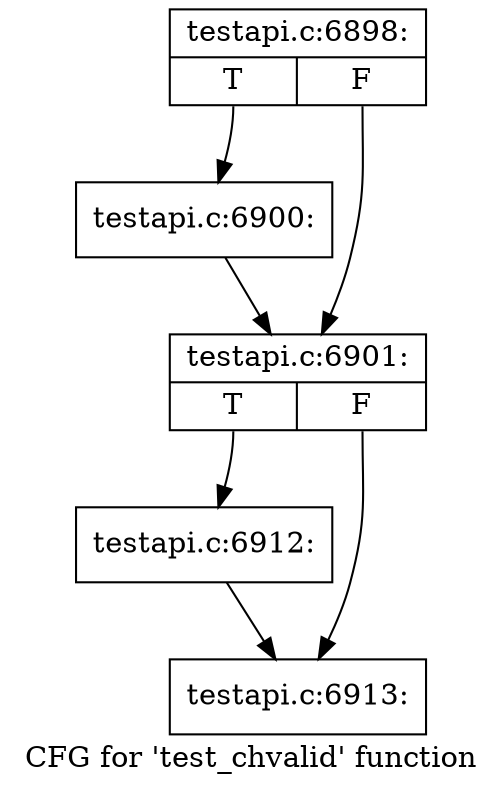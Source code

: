 digraph "CFG for 'test_chvalid' function" {
	label="CFG for 'test_chvalid' function";

	Node0x43f1320 [shape=record,label="{testapi.c:6898:|{<s0>T|<s1>F}}"];
	Node0x43f1320:s0 -> Node0x43f1b30;
	Node0x43f1320:s1 -> Node0x43f1b80;
	Node0x43f1b30 [shape=record,label="{testapi.c:6900:}"];
	Node0x43f1b30 -> Node0x43f1b80;
	Node0x43f1b80 [shape=record,label="{testapi.c:6901:|{<s0>T|<s1>F}}"];
	Node0x43f1b80:s0 -> Node0x3789f20;
	Node0x43f1b80:s1 -> Node0x43f4770;
	Node0x3789f20 [shape=record,label="{testapi.c:6912:}"];
	Node0x3789f20 -> Node0x43f4770;
	Node0x43f4770 [shape=record,label="{testapi.c:6913:}"];
}
